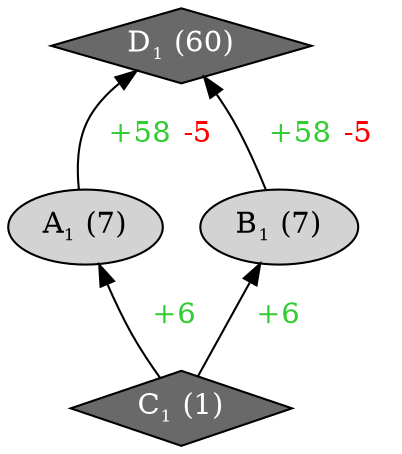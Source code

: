 digraph "CMIAUTOMATON.CMIAUTOMATON_e1__abc__async"{
rankdir="BT"
1 [label=<A<sub><font point-size="10">1</font></sub> (7)>, style="filled", fillcolor="lightgray"]
2 [label=<B<sub><font point-size="10">1</font></sub> (7)>, style="filled", fillcolor="lightgray"]
3 [label=<C<sub><font point-size="10">1</font></sub> (1)>, style="filled", shape="diamond", fillcolor="dimgray", fontcolor="white"]
4 [label=<D<sub><font point-size="10">1</font></sub> (60)>, style="filled", shape="diamond", fillcolor="dimgray", fontcolor="white"]
1 -> 4 [label=<  <font color="limegreen">+58</font> <font color="red">-5</font>  >]
2 -> 4 [label=<  <font color="limegreen">+58</font> <font color="red">-5</font>  >]
3 -> 1 [label=<  <font color="limegreen">+6</font>  >]
3 -> 2 [label=<  <font color="limegreen">+6</font>  >]
}
